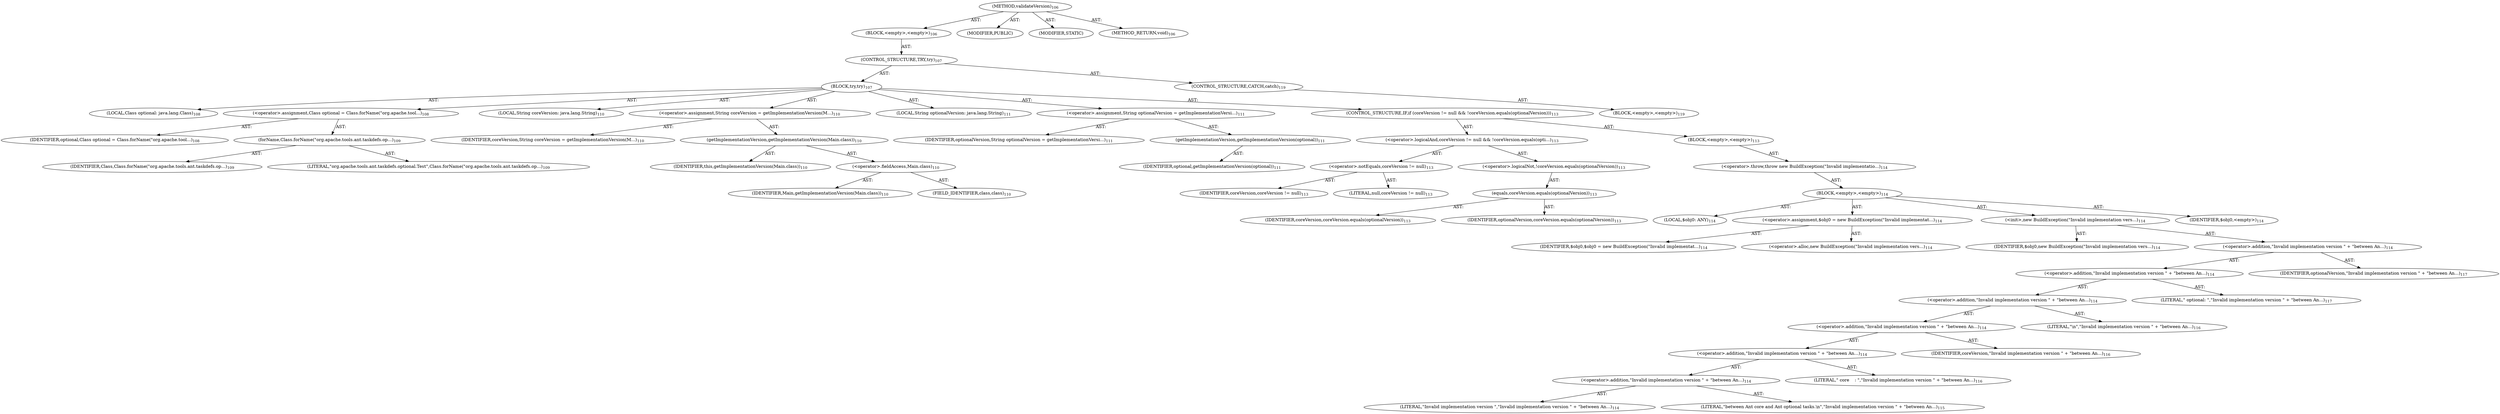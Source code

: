 digraph "validateVersion" {  
"111669149698" [label = <(METHOD,validateVersion)<SUB>106</SUB>> ]
"25769803780" [label = <(BLOCK,&lt;empty&gt;,&lt;empty&gt;)<SUB>106</SUB>> ]
"47244640258" [label = <(CONTROL_STRUCTURE,TRY,try)<SUB>107</SUB>> ]
"25769803781" [label = <(BLOCK,try,try)<SUB>107</SUB>> ]
"94489280513" [label = <(LOCAL,Class optional: java.lang.Class)<SUB>108</SUB>> ]
"30064771075" [label = <(&lt;operator&gt;.assignment,Class optional = Class.forName(&quot;org.apache.tool...)<SUB>108</SUB>> ]
"68719476738" [label = <(IDENTIFIER,optional,Class optional = Class.forName(&quot;org.apache.tool...)<SUB>108</SUB>> ]
"30064771076" [label = <(forName,Class.forName(&quot;org.apache.tools.ant.taskdefs.op...)<SUB>109</SUB>> ]
"68719476739" [label = <(IDENTIFIER,Class,Class.forName(&quot;org.apache.tools.ant.taskdefs.op...)<SUB>109</SUB>> ]
"90194313218" [label = <(LITERAL,&quot;org.apache.tools.ant.taskdefs.optional.Test&quot;,Class.forName(&quot;org.apache.tools.ant.taskdefs.op...)<SUB>109</SUB>> ]
"94489280514" [label = <(LOCAL,String coreVersion: java.lang.String)<SUB>110</SUB>> ]
"30064771077" [label = <(&lt;operator&gt;.assignment,String coreVersion = getImplementationVersion(M...)<SUB>110</SUB>> ]
"68719476740" [label = <(IDENTIFIER,coreVersion,String coreVersion = getImplementationVersion(M...)<SUB>110</SUB>> ]
"30064771078" [label = <(getImplementationVersion,getImplementationVersion(Main.class))<SUB>110</SUB>> ]
"68719476741" [label = <(IDENTIFIER,this,getImplementationVersion(Main.class))<SUB>110</SUB>> ]
"30064771079" [label = <(&lt;operator&gt;.fieldAccess,Main.class)<SUB>110</SUB>> ]
"68719476742" [label = <(IDENTIFIER,Main,getImplementationVersion(Main.class))<SUB>110</SUB>> ]
"55834574849" [label = <(FIELD_IDENTIFIER,class,class)<SUB>110</SUB>> ]
"94489280515" [label = <(LOCAL,String optionalVersion: java.lang.String)<SUB>111</SUB>> ]
"30064771080" [label = <(&lt;operator&gt;.assignment,String optionalVersion = getImplementationVersi...)<SUB>111</SUB>> ]
"68719476743" [label = <(IDENTIFIER,optionalVersion,String optionalVersion = getImplementationVersi...)<SUB>111</SUB>> ]
"30064771081" [label = <(getImplementationVersion,getImplementationVersion(optional))<SUB>111</SUB>> ]
"68719476744" [label = <(IDENTIFIER,optional,getImplementationVersion(optional))<SUB>111</SUB>> ]
"47244640259" [label = <(CONTROL_STRUCTURE,IF,if (coreVersion != null &amp;&amp; !coreVersion.equals(optionalVersion)))<SUB>113</SUB>> ]
"30064771082" [label = <(&lt;operator&gt;.logicalAnd,coreVersion != null &amp;&amp; !coreVersion.equals(opti...)<SUB>113</SUB>> ]
"30064771083" [label = <(&lt;operator&gt;.notEquals,coreVersion != null)<SUB>113</SUB>> ]
"68719476745" [label = <(IDENTIFIER,coreVersion,coreVersion != null)<SUB>113</SUB>> ]
"90194313219" [label = <(LITERAL,null,coreVersion != null)<SUB>113</SUB>> ]
"30064771084" [label = <(&lt;operator&gt;.logicalNot,!coreVersion.equals(optionalVersion))<SUB>113</SUB>> ]
"30064771085" [label = <(equals,coreVersion.equals(optionalVersion))<SUB>113</SUB>> ]
"68719476746" [label = <(IDENTIFIER,coreVersion,coreVersion.equals(optionalVersion))<SUB>113</SUB>> ]
"68719476747" [label = <(IDENTIFIER,optionalVersion,coreVersion.equals(optionalVersion))<SUB>113</SUB>> ]
"25769803782" [label = <(BLOCK,&lt;empty&gt;,&lt;empty&gt;)<SUB>113</SUB>> ]
"30064771086" [label = <(&lt;operator&gt;.throw,throw new BuildException(&quot;Invalid implementatio...)<SUB>114</SUB>> ]
"25769803783" [label = <(BLOCK,&lt;empty&gt;,&lt;empty&gt;)<SUB>114</SUB>> ]
"94489280516" [label = <(LOCAL,$obj0: ANY)<SUB>114</SUB>> ]
"30064771087" [label = <(&lt;operator&gt;.assignment,$obj0 = new BuildException(&quot;Invalid implementat...)<SUB>114</SUB>> ]
"68719476748" [label = <(IDENTIFIER,$obj0,$obj0 = new BuildException(&quot;Invalid implementat...)<SUB>114</SUB>> ]
"30064771088" [label = <(&lt;operator&gt;.alloc,new BuildException(&quot;Invalid implementation vers...)<SUB>114</SUB>> ]
"30064771089" [label = <(&lt;init&gt;,new BuildException(&quot;Invalid implementation vers...)<SUB>114</SUB>> ]
"68719476749" [label = <(IDENTIFIER,$obj0,new BuildException(&quot;Invalid implementation vers...)<SUB>114</SUB>> ]
"30064771090" [label = <(&lt;operator&gt;.addition,&quot;Invalid implementation version &quot; + &quot;between An...)<SUB>114</SUB>> ]
"30064771091" [label = <(&lt;operator&gt;.addition,&quot;Invalid implementation version &quot; + &quot;between An...)<SUB>114</SUB>> ]
"30064771092" [label = <(&lt;operator&gt;.addition,&quot;Invalid implementation version &quot; + &quot;between An...)<SUB>114</SUB>> ]
"30064771093" [label = <(&lt;operator&gt;.addition,&quot;Invalid implementation version &quot; + &quot;between An...)<SUB>114</SUB>> ]
"30064771094" [label = <(&lt;operator&gt;.addition,&quot;Invalid implementation version &quot; + &quot;between An...)<SUB>114</SUB>> ]
"30064771095" [label = <(&lt;operator&gt;.addition,&quot;Invalid implementation version &quot; + &quot;between An...)<SUB>114</SUB>> ]
"90194313220" [label = <(LITERAL,&quot;Invalid implementation version &quot;,&quot;Invalid implementation version &quot; + &quot;between An...)<SUB>114</SUB>> ]
"90194313221" [label = <(LITERAL,&quot;between Ant core and Ant optional tasks.\n&quot;,&quot;Invalid implementation version &quot; + &quot;between An...)<SUB>115</SUB>> ]
"90194313222" [label = <(LITERAL,&quot; core    : &quot;,&quot;Invalid implementation version &quot; + &quot;between An...)<SUB>116</SUB>> ]
"68719476750" [label = <(IDENTIFIER,coreVersion,&quot;Invalid implementation version &quot; + &quot;between An...)<SUB>116</SUB>> ]
"90194313223" [label = <(LITERAL,&quot;\n&quot;,&quot;Invalid implementation version &quot; + &quot;between An...)<SUB>116</SUB>> ]
"90194313224" [label = <(LITERAL,&quot; optional: &quot;,&quot;Invalid implementation version &quot; + &quot;between An...)<SUB>117</SUB>> ]
"68719476751" [label = <(IDENTIFIER,optionalVersion,&quot;Invalid implementation version &quot; + &quot;between An...)<SUB>117</SUB>> ]
"68719476752" [label = <(IDENTIFIER,$obj0,&lt;empty&gt;)<SUB>114</SUB>> ]
"47244640260" [label = <(CONTROL_STRUCTURE,CATCH,catch)<SUB>119</SUB>> ]
"25769803784" [label = <(BLOCK,&lt;empty&gt;,&lt;empty&gt;)<SUB>119</SUB>> ]
"133143986182" [label = <(MODIFIER,PUBLIC)> ]
"133143986183" [label = <(MODIFIER,STATIC)> ]
"128849018882" [label = <(METHOD_RETURN,void)<SUB>106</SUB>> ]
  "111669149698" -> "25769803780"  [ label = "AST: "] 
  "111669149698" -> "133143986182"  [ label = "AST: "] 
  "111669149698" -> "133143986183"  [ label = "AST: "] 
  "111669149698" -> "128849018882"  [ label = "AST: "] 
  "25769803780" -> "47244640258"  [ label = "AST: "] 
  "47244640258" -> "25769803781"  [ label = "AST: "] 
  "47244640258" -> "47244640260"  [ label = "AST: "] 
  "25769803781" -> "94489280513"  [ label = "AST: "] 
  "25769803781" -> "30064771075"  [ label = "AST: "] 
  "25769803781" -> "94489280514"  [ label = "AST: "] 
  "25769803781" -> "30064771077"  [ label = "AST: "] 
  "25769803781" -> "94489280515"  [ label = "AST: "] 
  "25769803781" -> "30064771080"  [ label = "AST: "] 
  "25769803781" -> "47244640259"  [ label = "AST: "] 
  "30064771075" -> "68719476738"  [ label = "AST: "] 
  "30064771075" -> "30064771076"  [ label = "AST: "] 
  "30064771076" -> "68719476739"  [ label = "AST: "] 
  "30064771076" -> "90194313218"  [ label = "AST: "] 
  "30064771077" -> "68719476740"  [ label = "AST: "] 
  "30064771077" -> "30064771078"  [ label = "AST: "] 
  "30064771078" -> "68719476741"  [ label = "AST: "] 
  "30064771078" -> "30064771079"  [ label = "AST: "] 
  "30064771079" -> "68719476742"  [ label = "AST: "] 
  "30064771079" -> "55834574849"  [ label = "AST: "] 
  "30064771080" -> "68719476743"  [ label = "AST: "] 
  "30064771080" -> "30064771081"  [ label = "AST: "] 
  "30064771081" -> "68719476744"  [ label = "AST: "] 
  "47244640259" -> "30064771082"  [ label = "AST: "] 
  "47244640259" -> "25769803782"  [ label = "AST: "] 
  "30064771082" -> "30064771083"  [ label = "AST: "] 
  "30064771082" -> "30064771084"  [ label = "AST: "] 
  "30064771083" -> "68719476745"  [ label = "AST: "] 
  "30064771083" -> "90194313219"  [ label = "AST: "] 
  "30064771084" -> "30064771085"  [ label = "AST: "] 
  "30064771085" -> "68719476746"  [ label = "AST: "] 
  "30064771085" -> "68719476747"  [ label = "AST: "] 
  "25769803782" -> "30064771086"  [ label = "AST: "] 
  "30064771086" -> "25769803783"  [ label = "AST: "] 
  "25769803783" -> "94489280516"  [ label = "AST: "] 
  "25769803783" -> "30064771087"  [ label = "AST: "] 
  "25769803783" -> "30064771089"  [ label = "AST: "] 
  "25769803783" -> "68719476752"  [ label = "AST: "] 
  "30064771087" -> "68719476748"  [ label = "AST: "] 
  "30064771087" -> "30064771088"  [ label = "AST: "] 
  "30064771089" -> "68719476749"  [ label = "AST: "] 
  "30064771089" -> "30064771090"  [ label = "AST: "] 
  "30064771090" -> "30064771091"  [ label = "AST: "] 
  "30064771090" -> "68719476751"  [ label = "AST: "] 
  "30064771091" -> "30064771092"  [ label = "AST: "] 
  "30064771091" -> "90194313224"  [ label = "AST: "] 
  "30064771092" -> "30064771093"  [ label = "AST: "] 
  "30064771092" -> "90194313223"  [ label = "AST: "] 
  "30064771093" -> "30064771094"  [ label = "AST: "] 
  "30064771093" -> "68719476750"  [ label = "AST: "] 
  "30064771094" -> "30064771095"  [ label = "AST: "] 
  "30064771094" -> "90194313222"  [ label = "AST: "] 
  "30064771095" -> "90194313220"  [ label = "AST: "] 
  "30064771095" -> "90194313221"  [ label = "AST: "] 
  "47244640260" -> "25769803784"  [ label = "AST: "] 
}
